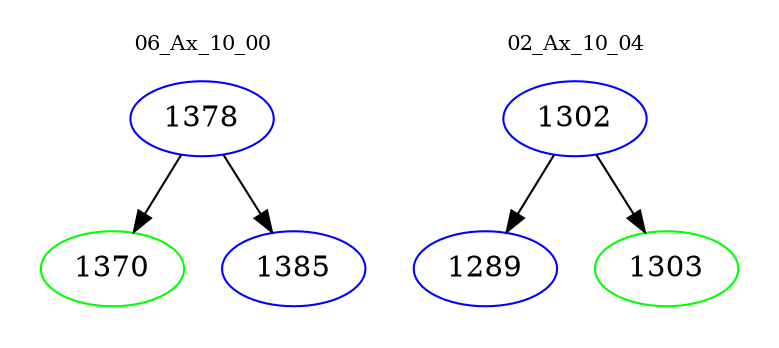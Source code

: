 digraph{
subgraph cluster_0 {
color = white
label = "06_Ax_10_00";
fontsize=10;
T0_1378 [label="1378", color="blue"]
T0_1378 -> T0_1370 [color="black"]
T0_1370 [label="1370", color="green"]
T0_1378 -> T0_1385 [color="black"]
T0_1385 [label="1385", color="blue"]
}
subgraph cluster_1 {
color = white
label = "02_Ax_10_04";
fontsize=10;
T1_1302 [label="1302", color="blue"]
T1_1302 -> T1_1289 [color="black"]
T1_1289 [label="1289", color="blue"]
T1_1302 -> T1_1303 [color="black"]
T1_1303 [label="1303", color="green"]
}
}
